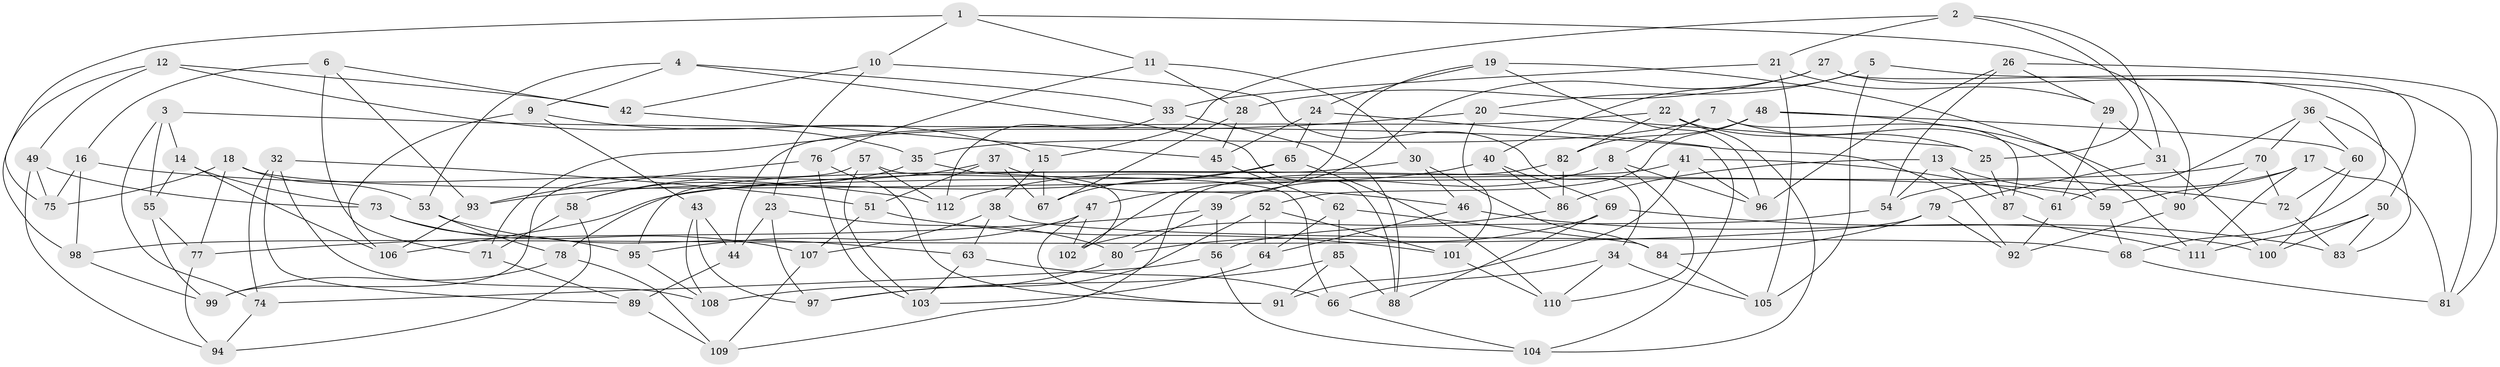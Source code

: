 // coarse degree distribution, {6: 0.6176470588235294, 5: 0.029411764705882353, 4: 0.3235294117647059, 3: 0.029411764705882353}
// Generated by graph-tools (version 1.1) at 2025/42/03/06/25 10:42:20]
// undirected, 112 vertices, 224 edges
graph export_dot {
graph [start="1"]
  node [color=gray90,style=filled];
  1;
  2;
  3;
  4;
  5;
  6;
  7;
  8;
  9;
  10;
  11;
  12;
  13;
  14;
  15;
  16;
  17;
  18;
  19;
  20;
  21;
  22;
  23;
  24;
  25;
  26;
  27;
  28;
  29;
  30;
  31;
  32;
  33;
  34;
  35;
  36;
  37;
  38;
  39;
  40;
  41;
  42;
  43;
  44;
  45;
  46;
  47;
  48;
  49;
  50;
  51;
  52;
  53;
  54;
  55;
  56;
  57;
  58;
  59;
  60;
  61;
  62;
  63;
  64;
  65;
  66;
  67;
  68;
  69;
  70;
  71;
  72;
  73;
  74;
  75;
  76;
  77;
  78;
  79;
  80;
  81;
  82;
  83;
  84;
  85;
  86;
  87;
  88;
  89;
  90;
  91;
  92;
  93;
  94;
  95;
  96;
  97;
  98;
  99;
  100;
  101;
  102;
  103;
  104;
  105;
  106;
  107;
  108;
  109;
  110;
  111;
  112;
  1 -- 11;
  1 -- 90;
  1 -- 10;
  1 -- 75;
  2 -- 15;
  2 -- 31;
  2 -- 25;
  2 -- 21;
  3 -- 14;
  3 -- 55;
  3 -- 92;
  3 -- 74;
  4 -- 53;
  4 -- 33;
  4 -- 88;
  4 -- 9;
  5 -- 81;
  5 -- 105;
  5 -- 40;
  5 -- 20;
  6 -- 93;
  6 -- 71;
  6 -- 42;
  6 -- 16;
  7 -- 59;
  7 -- 35;
  7 -- 8;
  7 -- 87;
  8 -- 96;
  8 -- 39;
  8 -- 110;
  9 -- 15;
  9 -- 106;
  9 -- 43;
  10 -- 42;
  10 -- 34;
  10 -- 23;
  11 -- 30;
  11 -- 28;
  11 -- 76;
  12 -- 35;
  12 -- 98;
  12 -- 42;
  12 -- 49;
  13 -- 54;
  13 -- 87;
  13 -- 72;
  13 -- 86;
  14 -- 73;
  14 -- 55;
  14 -- 106;
  15 -- 38;
  15 -- 67;
  16 -- 75;
  16 -- 98;
  16 -- 112;
  17 -- 54;
  17 -- 111;
  17 -- 81;
  17 -- 59;
  18 -- 59;
  18 -- 75;
  18 -- 77;
  18 -- 53;
  19 -- 111;
  19 -- 24;
  19 -- 47;
  19 -- 96;
  20 -- 101;
  20 -- 71;
  20 -- 25;
  21 -- 29;
  21 -- 105;
  21 -- 33;
  22 -- 104;
  22 -- 25;
  22 -- 82;
  22 -- 44;
  23 -- 44;
  23 -- 97;
  23 -- 80;
  24 -- 65;
  24 -- 45;
  24 -- 104;
  25 -- 87;
  26 -- 29;
  26 -- 81;
  26 -- 54;
  26 -- 96;
  27 -- 50;
  27 -- 68;
  27 -- 102;
  27 -- 28;
  28 -- 45;
  28 -- 67;
  29 -- 61;
  29 -- 31;
  30 -- 84;
  30 -- 95;
  30 -- 46;
  31 -- 79;
  31 -- 100;
  32 -- 108;
  32 -- 51;
  32 -- 74;
  32 -- 89;
  33 -- 88;
  33 -- 112;
  34 -- 110;
  34 -- 66;
  34 -- 105;
  35 -- 102;
  35 -- 58;
  36 -- 61;
  36 -- 60;
  36 -- 70;
  36 -- 83;
  37 -- 58;
  37 -- 67;
  37 -- 51;
  37 -- 46;
  38 -- 107;
  38 -- 63;
  38 -- 68;
  39 -- 56;
  39 -- 77;
  39 -- 80;
  40 -- 112;
  40 -- 86;
  40 -- 69;
  41 -- 61;
  41 -- 78;
  41 -- 91;
  41 -- 96;
  42 -- 45;
  43 -- 44;
  43 -- 108;
  43 -- 97;
  44 -- 89;
  45 -- 62;
  46 -- 64;
  46 -- 100;
  47 -- 95;
  47 -- 91;
  47 -- 102;
  48 -- 52;
  48 -- 90;
  48 -- 60;
  48 -- 82;
  49 -- 75;
  49 -- 94;
  49 -- 73;
  50 -- 83;
  50 -- 111;
  50 -- 100;
  51 -- 101;
  51 -- 107;
  52 -- 64;
  52 -- 101;
  52 -- 97;
  53 -- 63;
  53 -- 78;
  54 -- 56;
  55 -- 99;
  55 -- 77;
  56 -- 74;
  56 -- 104;
  57 -- 103;
  57 -- 99;
  57 -- 112;
  57 -- 66;
  58 -- 94;
  58 -- 71;
  59 -- 68;
  60 -- 100;
  60 -- 72;
  61 -- 92;
  62 -- 85;
  62 -- 84;
  62 -- 64;
  63 -- 66;
  63 -- 103;
  64 -- 103;
  65 -- 110;
  65 -- 67;
  65 -- 93;
  66 -- 104;
  68 -- 81;
  69 -- 80;
  69 -- 88;
  69 -- 83;
  70 -- 90;
  70 -- 72;
  70 -- 106;
  71 -- 89;
  72 -- 83;
  73 -- 95;
  73 -- 107;
  74 -- 94;
  76 -- 103;
  76 -- 93;
  76 -- 91;
  77 -- 94;
  78 -- 99;
  78 -- 109;
  79 -- 92;
  79 -- 84;
  79 -- 98;
  80 -- 108;
  82 -- 109;
  82 -- 86;
  84 -- 105;
  85 -- 91;
  85 -- 97;
  85 -- 88;
  86 -- 102;
  87 -- 111;
  89 -- 109;
  90 -- 92;
  93 -- 106;
  95 -- 108;
  98 -- 99;
  101 -- 110;
  107 -- 109;
}

